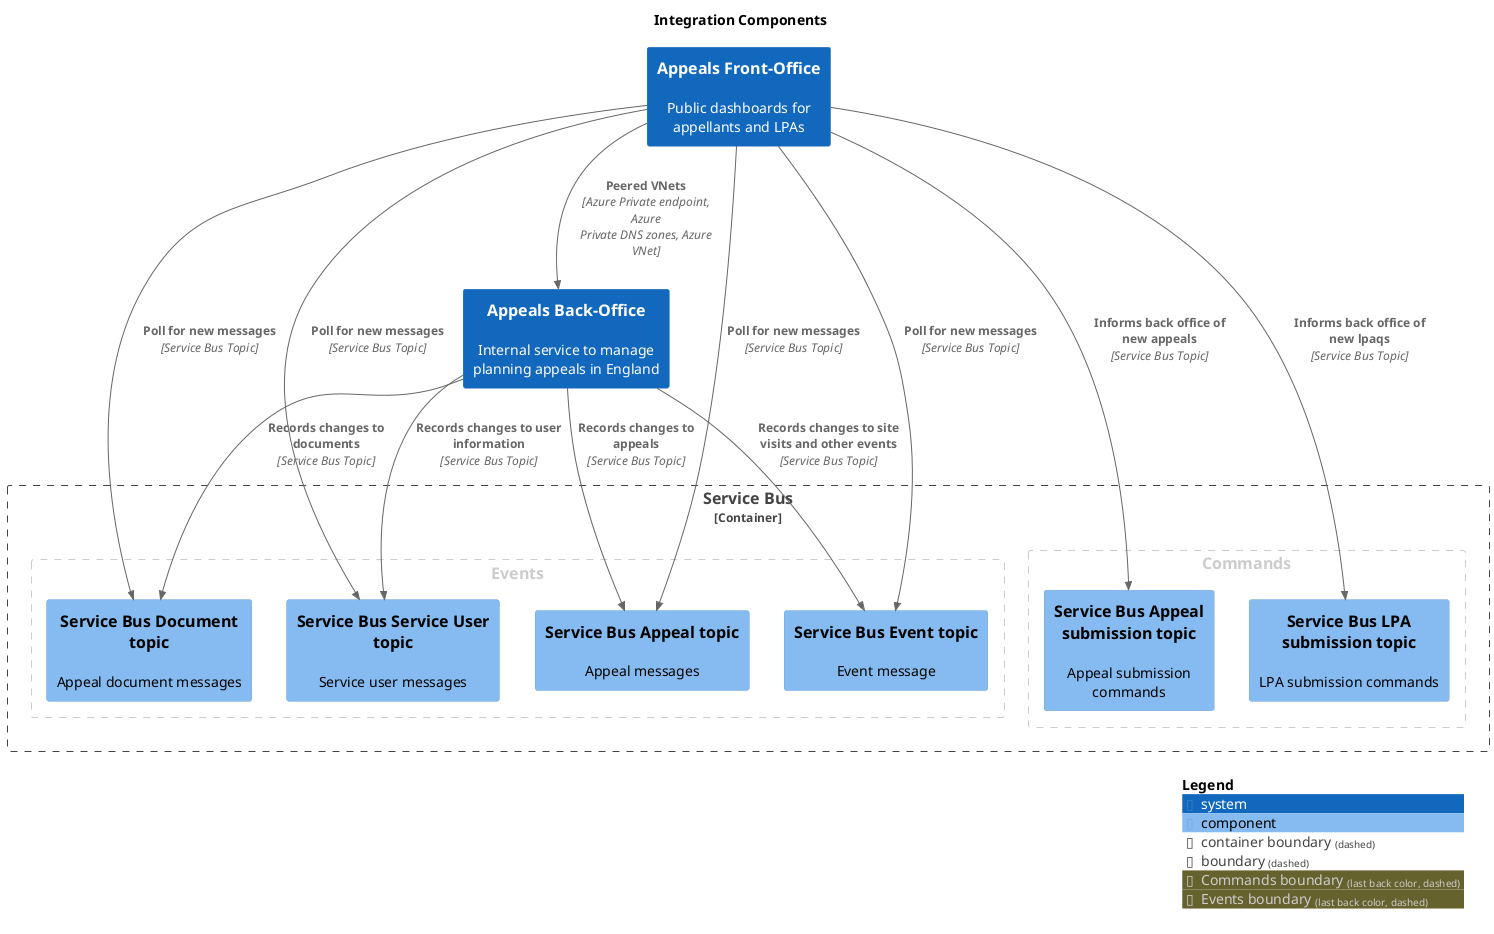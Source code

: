 @startuml
set separator none
title Integration Components

top to bottom direction

!include <C4/C4>
!include <C4/C4_Context>
!include <C4/C4_Component>

System(AppealsFrontOffice, "Appeals Front-Office", $descr="Public dashboards for appellants and LPAs", $tags="", $link="")
System(AppealsBackOffice, "Appeals Back-Office", $descr="Internal service to manage planning appeals in England", $tags="", $link="")

Container_Boundary("IntegrationLayer.ServiceBus_boundary", "Service Bus", $tags="") {
  AddBoundaryTag("Commands", $borderColor="#cccccc", $fontColor="#cccccc", $borderStyle="dashed")
  Boundary(group_1, "Commands", $tags="Commands") {
    Component(IntegrationLayer.ServiceBus.ServiceBusAppealsubmissiontopic, "Service Bus Appeal submission topic", $techn="", $descr="Appeal submission commands", $tags="", $link="")
    Component(IntegrationLayer.ServiceBus.ServiceBusLPAsubmissiontopic, "Service Bus LPA submission topic", $techn="", $descr="LPA submission commands", $tags="", $link="")
  }

  AddBoundaryTag("Events", $borderColor="#cccccc", $fontColor="#cccccc", $borderStyle="dashed")
  Boundary(group_2, "Events", $tags="Events") {
    Component(IntegrationLayer.ServiceBus.ServiceBusAppealtopic, "Service Bus Appeal topic", $techn="", $descr="Appeal messages", $tags="", $link="")
    Component(IntegrationLayer.ServiceBus.ServiceBusDocumenttopic, "Service Bus Document topic", $techn="", $descr="Appeal document messages", $tags="", $link="")
    Component(IntegrationLayer.ServiceBus.ServiceBusServiceUsertopic, "Service Bus Service User topic", $techn="", $descr="Service user messages", $tags="", $link="")
    Component(IntegrationLayer.ServiceBus.ServiceBusEventtopic, "Service Bus Event topic", $techn="", $descr="Event message", $tags="", $link="")
  }

}

Rel(AppealsBackOffice, IntegrationLayer.ServiceBus.ServiceBusAppealtopic, "Records changes to appeals", $techn="Service Bus Topic", $tags="", $link="")
Rel(AppealsBackOffice, IntegrationLayer.ServiceBus.ServiceBusDocumenttopic, "Records changes to documents", $techn="Service Bus Topic", $tags="", $link="")
Rel(AppealsBackOffice, IntegrationLayer.ServiceBus.ServiceBusServiceUsertopic, "Records changes to user information", $techn="Service Bus Topic", $tags="", $link="")
Rel(AppealsBackOffice, IntegrationLayer.ServiceBus.ServiceBusEventtopic, "Records changes to site visits and other events", $techn="Service Bus Topic", $tags="", $link="")
Rel(AppealsFrontOffice, IntegrationLayer.ServiceBus.ServiceBusAppealtopic, "Poll for new messages", $techn="Service Bus Topic", $tags="", $link="")
Rel(AppealsFrontOffice, IntegrationLayer.ServiceBus.ServiceBusDocumenttopic, "Poll for new messages", $techn="Service Bus Topic", $tags="", $link="")
Rel(AppealsFrontOffice, IntegrationLayer.ServiceBus.ServiceBusServiceUsertopic, "Poll for new messages", $techn="Service Bus Topic", $tags="", $link="")
Rel(AppealsFrontOffice, IntegrationLayer.ServiceBus.ServiceBusEventtopic, "Poll for new messages", $techn="Service Bus Topic", $tags="", $link="")
Rel(AppealsFrontOffice, AppealsBackOffice, "Peered VNets", $techn="Azure Private endpoint, Azure Private DNS zones, Azure VNet", $tags="", $link="")
Rel(AppealsFrontOffice, IntegrationLayer.ServiceBus.ServiceBusAppealsubmissiontopic, "Informs back office of new appeals", $techn="Service Bus Topic", $tags="", $link="")
Rel(AppealsFrontOffice, IntegrationLayer.ServiceBus.ServiceBusLPAsubmissiontopic, "Informs back office of new lpaqs", $techn="Service Bus Topic", $tags="", $link="")

SHOW_LEGEND(true)
@enduml